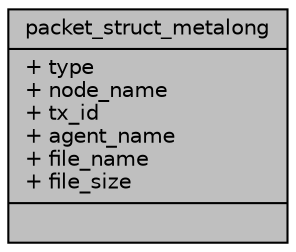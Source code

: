 digraph "packet_struct_metalong"
{
 // INTERACTIVE_SVG=YES
  edge [fontname="Helvetica",fontsize="10",labelfontname="Helvetica",labelfontsize="10"];
  node [fontname="Helvetica",fontsize="10",shape=record];
  Node1 [label="{packet_struct_metalong\n|+ type\l+ node_name\l+ tx_id\l+ agent_name\l+ file_name\l+ file_size\l|}",height=0.2,width=0.4,color="black", fillcolor="grey75", style="filled", fontcolor="black"];
}
